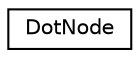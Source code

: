 digraph "Graphical Class Hierarchy"
{
 // LATEX_PDF_SIZE
  edge [fontname="Helvetica",fontsize="10",labelfontname="Helvetica",labelfontsize="10"];
  node [fontname="Helvetica",fontsize="10",shape=record];
  rankdir="LR";
  Node0 [label="DotNode",height=0.2,width=0.4,color="black", fillcolor="white", style="filled",URL="$classDotNode.html",tooltip=" "];
}
